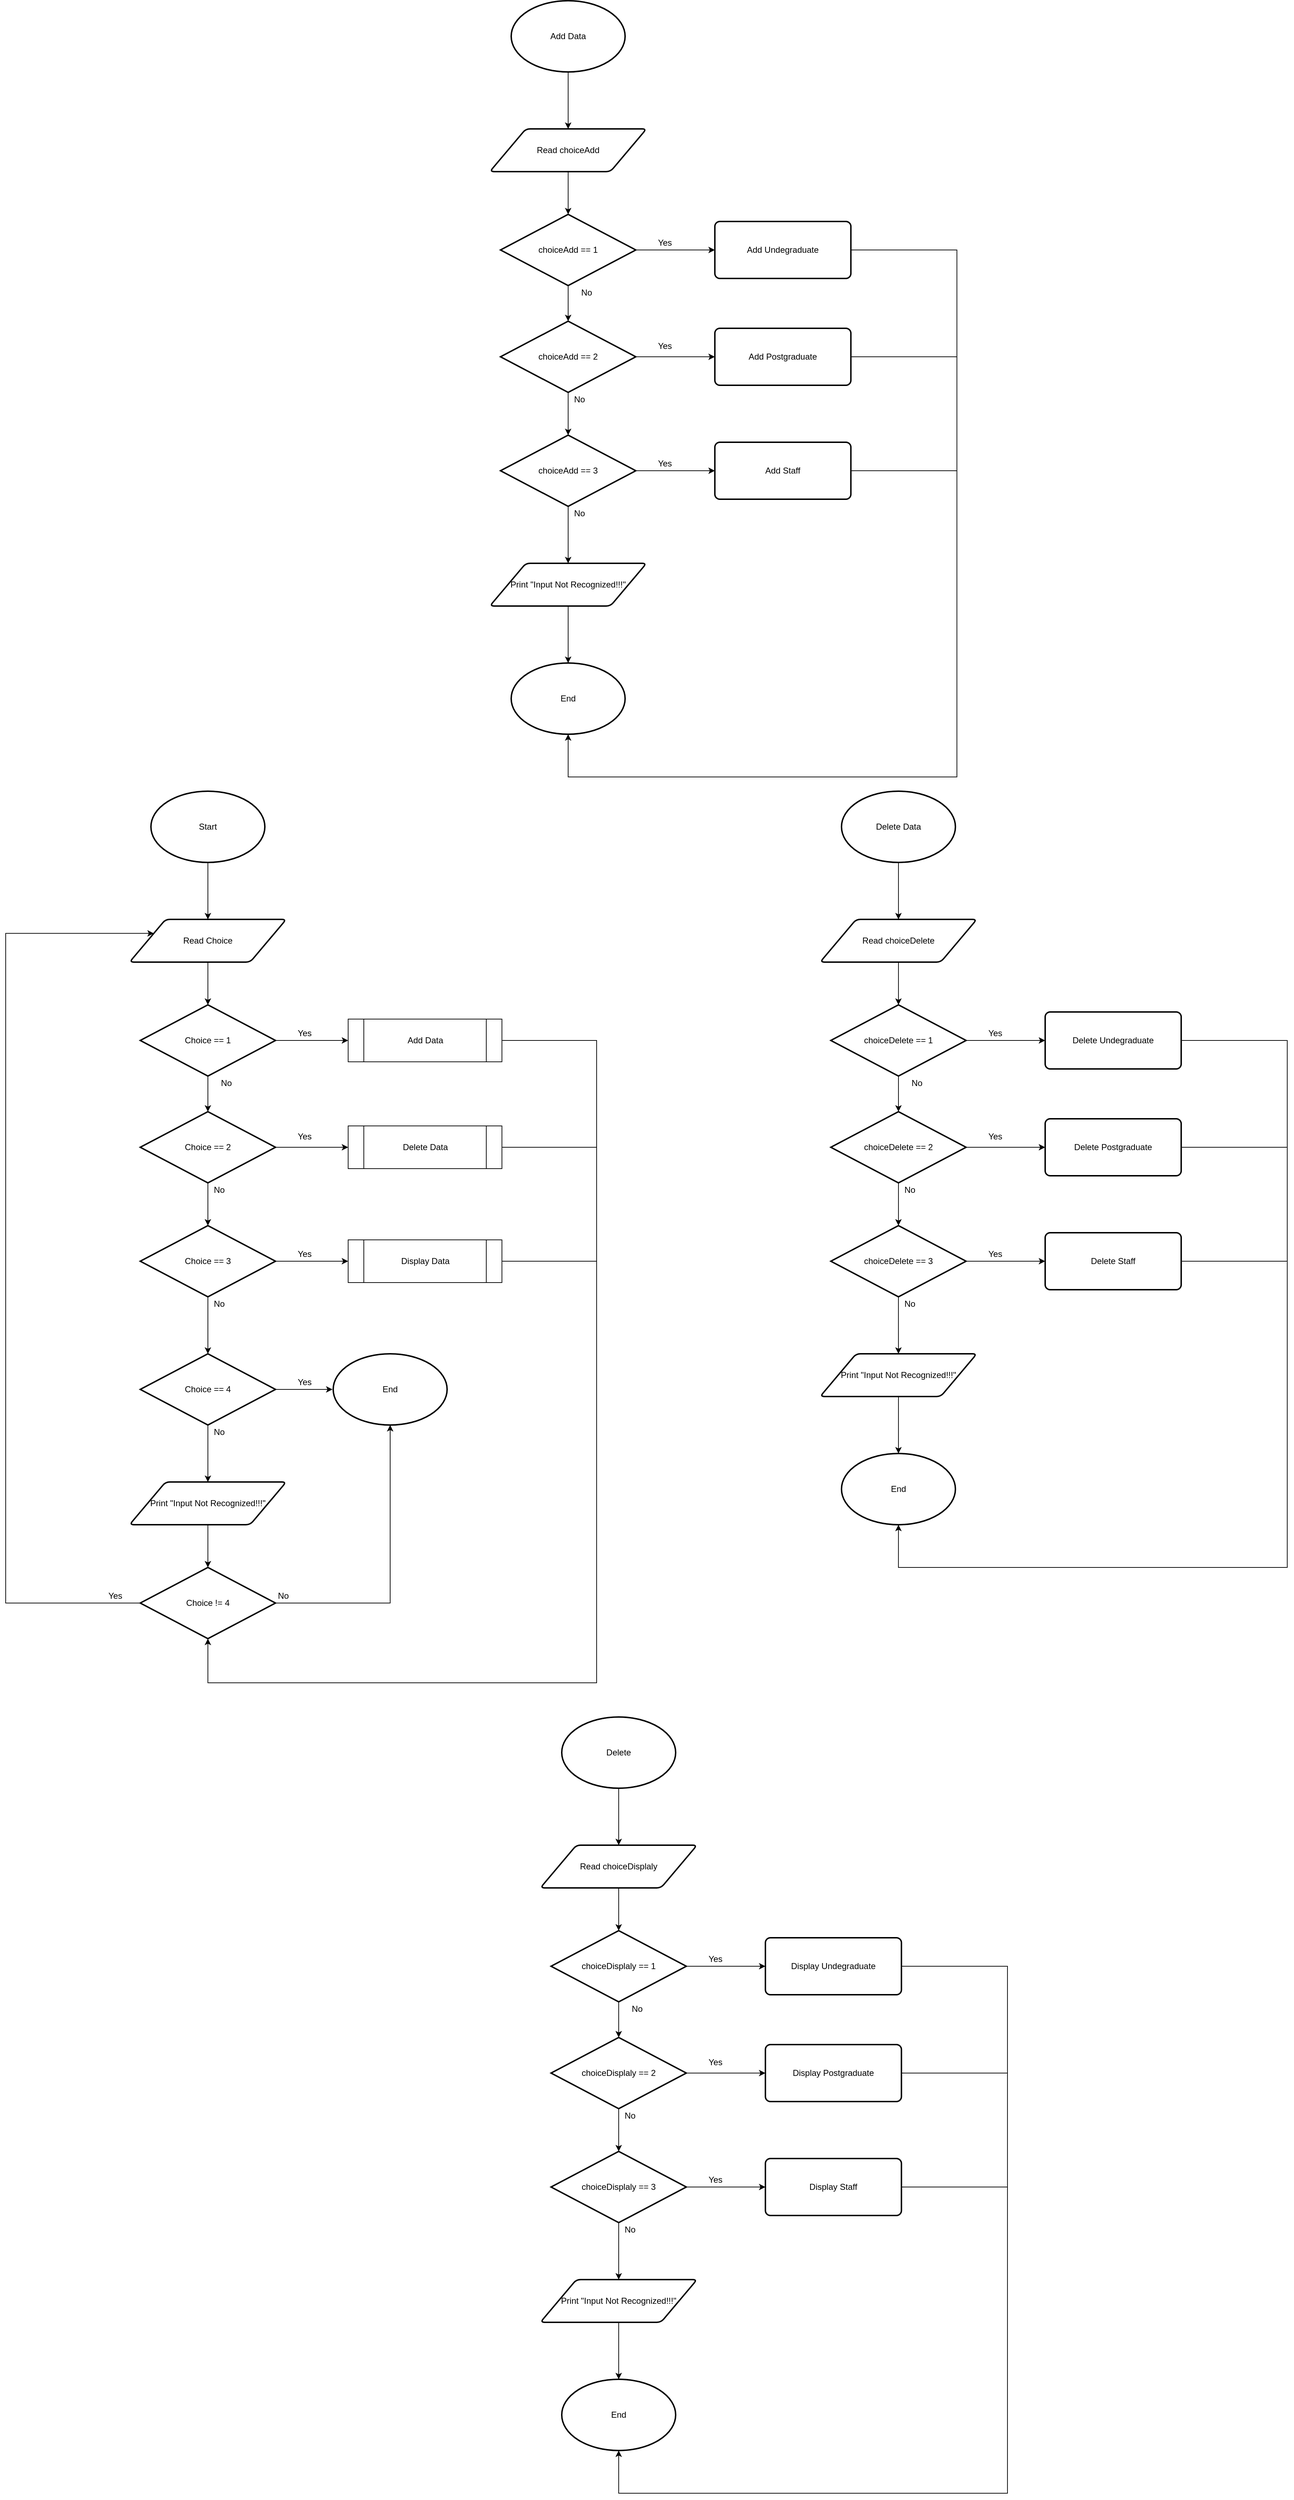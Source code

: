 <mxfile version="13.2.3" type="device"><diagram id="M8j58D4f9aoWexzf-SVi" name="Page-1"><mxGraphModel dx="2370" dy="2556" grid="1" gridSize="10" guides="1" tooltips="1" connect="1" arrows="1" fold="1" page="1" pageScale="1" pageWidth="827" pageHeight="1169" math="0" shadow="0"><root><mxCell id="0"/><mxCell id="1" parent="0"/><mxCell id="7KjaqVMgj4zrYx4_VvVo-1" value="" style="edgeStyle=orthogonalEdgeStyle;rounded=0;orthogonalLoop=1;jettySize=auto;html=1;" edge="1" parent="1" source="7KjaqVMgj4zrYx4_VvVo-2" target="7KjaqVMgj4zrYx4_VvVo-4"><mxGeometry relative="1" as="geometry"/></mxCell><mxCell id="7KjaqVMgj4zrYx4_VvVo-2" value="Start" style="strokeWidth=2;html=1;shape=mxgraph.flowchart.start_2;whiteSpace=wrap;" vertex="1" parent="1"><mxGeometry x="864" y="350" width="160" height="100" as="geometry"/></mxCell><mxCell id="7KjaqVMgj4zrYx4_VvVo-3" value="" style="edgeStyle=orthogonalEdgeStyle;rounded=0;orthogonalLoop=1;jettySize=auto;html=1;" edge="1" parent="1" source="7KjaqVMgj4zrYx4_VvVo-4" target="7KjaqVMgj4zrYx4_VvVo-7"><mxGeometry relative="1" as="geometry"/></mxCell><mxCell id="7KjaqVMgj4zrYx4_VvVo-4" value="Read Choice" style="shape=parallelogram;html=1;strokeWidth=2;perimeter=parallelogramPerimeter;whiteSpace=wrap;rounded=1;arcSize=12;size=0.23;" vertex="1" parent="1"><mxGeometry x="834" y="530" width="220" height="60" as="geometry"/></mxCell><mxCell id="7KjaqVMgj4zrYx4_VvVo-5" value="" style="edgeStyle=orthogonalEdgeStyle;rounded=0;orthogonalLoop=1;jettySize=auto;html=1;" edge="1" parent="1" source="7KjaqVMgj4zrYx4_VvVo-7" target="7KjaqVMgj4zrYx4_VvVo-10"><mxGeometry relative="1" as="geometry"/></mxCell><mxCell id="7KjaqVMgj4zrYx4_VvVo-6" value="" style="edgeStyle=orthogonalEdgeStyle;rounded=0;orthogonalLoop=1;jettySize=auto;html=1;entryX=0;entryY=0.5;entryDx=0;entryDy=0;" edge="1" parent="1" source="7KjaqVMgj4zrYx4_VvVo-7" target="7KjaqVMgj4zrYx4_VvVo-17"><mxGeometry relative="1" as="geometry"><mxPoint x="1119" y="700" as="targetPoint"/></mxGeometry></mxCell><mxCell id="7KjaqVMgj4zrYx4_VvVo-7" value="Choice == 1" style="strokeWidth=2;html=1;shape=mxgraph.flowchart.decision;whiteSpace=wrap;" vertex="1" parent="1"><mxGeometry x="849" y="650" width="190" height="100" as="geometry"/></mxCell><mxCell id="7KjaqVMgj4zrYx4_VvVo-8" value="" style="edgeStyle=orthogonalEdgeStyle;rounded=0;orthogonalLoop=1;jettySize=auto;html=1;" edge="1" parent="1" source="7KjaqVMgj4zrYx4_VvVo-10" target="7KjaqVMgj4zrYx4_VvVo-13"><mxGeometry relative="1" as="geometry"/></mxCell><mxCell id="7KjaqVMgj4zrYx4_VvVo-9" value="" style="edgeStyle=orthogonalEdgeStyle;rounded=0;orthogonalLoop=1;jettySize=auto;html=1;entryX=0;entryY=0.5;entryDx=0;entryDy=0;" edge="1" parent="1" source="7KjaqVMgj4zrYx4_VvVo-10" target="7KjaqVMgj4zrYx4_VvVo-18"><mxGeometry relative="1" as="geometry"><mxPoint x="1119" y="850" as="targetPoint"/></mxGeometry></mxCell><mxCell id="7KjaqVMgj4zrYx4_VvVo-10" value="Choice == 2" style="strokeWidth=2;html=1;shape=mxgraph.flowchart.decision;whiteSpace=wrap;" vertex="1" parent="1"><mxGeometry x="849" y="800" width="190" height="100" as="geometry"/></mxCell><mxCell id="7KjaqVMgj4zrYx4_VvVo-11" value="" style="edgeStyle=orthogonalEdgeStyle;rounded=0;orthogonalLoop=1;jettySize=auto;html=1;entryX=0;entryY=0.5;entryDx=0;entryDy=0;" edge="1" parent="1" source="7KjaqVMgj4zrYx4_VvVo-13" target="7KjaqVMgj4zrYx4_VvVo-19"><mxGeometry relative="1" as="geometry"><mxPoint x="1119" y="1010" as="targetPoint"/></mxGeometry></mxCell><mxCell id="7KjaqVMgj4zrYx4_VvVo-12" value="" style="edgeStyle=orthogonalEdgeStyle;rounded=0;orthogonalLoop=1;jettySize=auto;html=1;" edge="1" parent="1" source="7KjaqVMgj4zrYx4_VvVo-13" target="7KjaqVMgj4zrYx4_VvVo-16"><mxGeometry relative="1" as="geometry"/></mxCell><mxCell id="7KjaqVMgj4zrYx4_VvVo-13" value="Choice == 3" style="strokeWidth=2;html=1;shape=mxgraph.flowchart.decision;whiteSpace=wrap;" vertex="1" parent="1"><mxGeometry x="849" y="960" width="190" height="100" as="geometry"/></mxCell><mxCell id="7KjaqVMgj4zrYx4_VvVo-14" value="" style="edgeStyle=orthogonalEdgeStyle;rounded=0;orthogonalLoop=1;jettySize=auto;html=1;" edge="1" parent="1" source="7KjaqVMgj4zrYx4_VvVo-16"><mxGeometry relative="1" as="geometry"><mxPoint x="944" y="1320" as="targetPoint"/></mxGeometry></mxCell><mxCell id="7KjaqVMgj4zrYx4_VvVo-15" value="" style="edgeStyle=orthogonalEdgeStyle;rounded=0;orthogonalLoop=1;jettySize=auto;html=1;" edge="1" parent="1" source="7KjaqVMgj4zrYx4_VvVo-16"><mxGeometry relative="1" as="geometry"><mxPoint x="1119" y="1190" as="targetPoint"/></mxGeometry></mxCell><mxCell id="7KjaqVMgj4zrYx4_VvVo-16" value="Choice == 4" style="strokeWidth=2;html=1;shape=mxgraph.flowchart.decision;whiteSpace=wrap;" vertex="1" parent="1"><mxGeometry x="849" y="1140" width="190" height="100" as="geometry"/></mxCell><mxCell id="7KjaqVMgj4zrYx4_VvVo-41" value="" style="edgeStyle=orthogonalEdgeStyle;rounded=0;orthogonalLoop=1;jettySize=auto;html=1;entryX=0.5;entryY=1;entryDx=0;entryDy=0;entryPerimeter=0;" edge="1" parent="1" source="7KjaqVMgj4zrYx4_VvVo-17" target="7KjaqVMgj4zrYx4_VvVo-24"><mxGeometry relative="1" as="geometry"><mxPoint x="940" y="1590" as="targetPoint"/><Array as="points"><mxPoint x="1490" y="700"/><mxPoint x="1490" y="1602"/><mxPoint x="944" y="1602"/></Array></mxGeometry></mxCell><mxCell id="7KjaqVMgj4zrYx4_VvVo-17" value="Add Data&lt;span style=&quot;color: rgba(0 , 0 , 0 , 0) ; font-family: monospace ; font-size: 0px&quot;&gt;%3CmxGraphModel%3E%3Croot%3E%3CmxCell%20id%3D%220%22%2F%3E%3CmxCell%20id%3D%221%22%20parent%3D%220%22%2F%3E%3CmxCell%20id%3D%222%22%20value%3D%22Choice%20%3D%3D%201%22%20style%3D%22strokeWidth%3D2%3Bhtml%3D1%3Bshape%3Dmxgraph.flowchart.decision%3BwhiteSpace%3Dwrap%3B%22%20vertex%3D%221%22%20parent%3D%221%22%3E%3CmxGeometry%20x%3D%22319%22%20y%3D%22550%22%20width%3D%22190%22%20height%3D%22100%22%20as%3D%22geometry%22%2F%3E%3C%2FmxCell%3E%3C%2Froot%3E%3C%2FmxGraphModel%3E&lt;/span&gt;" style="shape=process;whiteSpace=wrap;html=1;backgroundOutline=1;" vertex="1" parent="1"><mxGeometry x="1141" y="670" width="216" height="60" as="geometry"/></mxCell><mxCell id="7KjaqVMgj4zrYx4_VvVo-18" value="Delete Data&lt;span style=&quot;color: rgba(0 , 0 , 0 , 0) ; font-family: monospace ; font-size: 0px&quot;&gt;%3CmxGraphModel%3E%3Croot%3E%3CmxCell%20id%3D%220%22%2F%3E%3CmxCell%20id%3D%221%22%20parent%3D%220%22%2F%3E%3CmxCell%20id%3D%222%22%20value%3D%22Choice%20%3D%3D%201%22%20style%3D%22strokeWidth%3D2%3Bhtml%3D1%3Bshape%3Dmxgraph.flowchart.decision%3BwhiteSpace%3Dwrap%3B%22%20vertex%3D%221%22%20parent%3D%221%22%3E%3CmxGeometry%20x%3D%22319%22%20y%3D%22550%22%20width%3D%22190%22%20height%3D%22100%22%20as%3D%22geometry%22%2F%3E%3C%2FmxCell%3E%3C%2Froot%3E%3C%2FmxGraphModel%3E&lt;/span&gt;" style="shape=process;whiteSpace=wrap;html=1;backgroundOutline=1;" vertex="1" parent="1"><mxGeometry x="1141" y="820" width="216" height="60" as="geometry"/></mxCell><mxCell id="7KjaqVMgj4zrYx4_VvVo-19" value="Display Data&lt;span style=&quot;color: rgba(0 , 0 , 0 , 0) ; font-family: monospace ; font-size: 0px&quot;&gt;%3CmxGraphModel%3E%3Croot%3E%3CmxCell%20id%3D%220%22%2F%3E%3CmxCell%20id%3D%221%22%20parent%3D%220%22%2F%3E%3CmxCell%20id%3D%222%22%20value%3D%22Choice%20%3D%3D%201%22%20style%3D%22strokeWidth%3D2%3Bhtml%3D1%3Bshape%3Dmxgraph.flowchart.decision%3BwhiteSpace%3Dwrap%3B%22%20vertex%3D%221%22%20parent%3D%221%22%3E%3CmxGeometry%20x%3D%22319%22%20y%3D%22550%22%20width%3D%22190%22%20height%3D%22100%22%20as%3D%22geometry%22%2F%3E%3C%2FmxCell%3E%3C%2Froot%3E%3C%2FmxGraphModel%3E&lt;/span&gt;" style="shape=process;whiteSpace=wrap;html=1;backgroundOutline=1;" vertex="1" parent="1"><mxGeometry x="1141" y="980" width="216" height="60" as="geometry"/></mxCell><mxCell id="7KjaqVMgj4zrYx4_VvVo-20" value="" style="edgeStyle=orthogonalEdgeStyle;rounded=0;orthogonalLoop=1;jettySize=auto;html=1;" edge="1" parent="1" source="7KjaqVMgj4zrYx4_VvVo-21" target="7KjaqVMgj4zrYx4_VvVo-24"><mxGeometry relative="1" as="geometry"/></mxCell><mxCell id="7KjaqVMgj4zrYx4_VvVo-21" value="Print &quot;Input Not Recognized!!!&quot;" style="shape=parallelogram;html=1;strokeWidth=2;perimeter=parallelogramPerimeter;whiteSpace=wrap;rounded=1;arcSize=12;size=0.23;" vertex="1" parent="1"><mxGeometry x="834" y="1320" width="220" height="60" as="geometry"/></mxCell><mxCell id="7KjaqVMgj4zrYx4_VvVo-22" value="End" style="strokeWidth=2;html=1;shape=mxgraph.flowchart.start_2;whiteSpace=wrap;" vertex="1" parent="1"><mxGeometry x="1120" y="1140" width="160" height="100" as="geometry"/></mxCell><mxCell id="7KjaqVMgj4zrYx4_VvVo-23" value="" style="edgeStyle=orthogonalEdgeStyle;rounded=0;orthogonalLoop=1;jettySize=auto;html=1;entryX=0;entryY=0.25;entryDx=0;entryDy=0;" edge="1" parent="1" source="7KjaqVMgj4zrYx4_VvVo-24" target="7KjaqVMgj4zrYx4_VvVo-4"><mxGeometry relative="1" as="geometry"><mxPoint x="680" y="550" as="targetPoint"/><Array as="points"><mxPoint x="660" y="1490"/><mxPoint x="660" y="550"/></Array></mxGeometry></mxCell><mxCell id="7KjaqVMgj4zrYx4_VvVo-31" value="" style="edgeStyle=orthogonalEdgeStyle;rounded=0;orthogonalLoop=1;jettySize=auto;html=1;entryX=0.5;entryY=1;entryDx=0;entryDy=0;entryPerimeter=0;exitX=1;exitY=0.5;exitDx=0;exitDy=0;exitPerimeter=0;" edge="1" parent="1" source="7KjaqVMgj4zrYx4_VvVo-24" target="7KjaqVMgj4zrYx4_VvVo-22"><mxGeometry relative="1" as="geometry"><mxPoint x="1079" y="1480.059" as="sourcePoint"/><mxPoint x="1119" y="1490" as="targetPoint"/></mxGeometry></mxCell><mxCell id="7KjaqVMgj4zrYx4_VvVo-24" value="Choice != 4" style="strokeWidth=2;html=1;shape=mxgraph.flowchart.decision;whiteSpace=wrap;" vertex="1" parent="1"><mxGeometry x="849" y="1440" width="190" height="100" as="geometry"/></mxCell><mxCell id="7KjaqVMgj4zrYx4_VvVo-25" value="Yes" style="text;html=1;strokeColor=none;fillColor=none;align=center;verticalAlign=middle;whiteSpace=wrap;rounded=0;" vertex="1" parent="1"><mxGeometry x="1060" y="680" width="40" height="20" as="geometry"/></mxCell><mxCell id="7KjaqVMgj4zrYx4_VvVo-26" value="Yes" style="text;html=1;strokeColor=none;fillColor=none;align=center;verticalAlign=middle;whiteSpace=wrap;rounded=0;" vertex="1" parent="1"><mxGeometry x="1060" y="825" width="40" height="20" as="geometry"/></mxCell><mxCell id="7KjaqVMgj4zrYx4_VvVo-27" value="Yes" style="text;html=1;strokeColor=none;fillColor=none;align=center;verticalAlign=middle;whiteSpace=wrap;rounded=0;" vertex="1" parent="1"><mxGeometry x="1060" y="990" width="40" height="20" as="geometry"/></mxCell><mxCell id="7KjaqVMgj4zrYx4_VvVo-28" value="Yes" style="text;html=1;strokeColor=none;fillColor=none;align=center;verticalAlign=middle;whiteSpace=wrap;rounded=0;" vertex="1" parent="1"><mxGeometry x="1060" y="1170" width="40" height="20" as="geometry"/></mxCell><mxCell id="7KjaqVMgj4zrYx4_VvVo-29" value="Yes" style="text;html=1;strokeColor=none;fillColor=none;align=center;verticalAlign=middle;whiteSpace=wrap;rounded=0;" vertex="1" parent="1"><mxGeometry x="794" y="1470" width="40" height="20" as="geometry"/></mxCell><mxCell id="7KjaqVMgj4zrYx4_VvVo-32" value="No&lt;span style=&quot;color: rgba(0 , 0 , 0 , 0) ; font-family: monospace ; font-size: 0px&quot;&gt;%3CmxGraphModel%3E%3Croot%3E%3CmxCell%20id%3D%220%22%2F%3E%3CmxCell%20id%3D%221%22%20parent%3D%220%22%2F%3E%3CmxCell%20id%3D%222%22%20value%3D%22Yes%22%20style%3D%22text%3Bhtml%3D1%3BstrokeColor%3Dnone%3BfillColor%3Dnone%3Balign%3Dcenter%3BverticalAlign%3Dmiddle%3BwhiteSpace%3Dwrap%3Brounded%3D0%3B%22%20vertex%3D%221%22%20parent%3D%221%22%3E%3CmxGeometry%20x%3D%221060%22%20y%3D%22990%22%20width%3D%2240%22%20height%3D%2220%22%20as%3D%22geometry%22%2F%3E%3C%2FmxCell%3E%3C%2Froot%3E%3C%2FmxGraphModel%3E&lt;/span&gt;" style="text;html=1;strokeColor=none;fillColor=none;align=center;verticalAlign=middle;whiteSpace=wrap;rounded=0;" vertex="1" parent="1"><mxGeometry x="940" y="1060" width="40" height="20" as="geometry"/></mxCell><mxCell id="7KjaqVMgj4zrYx4_VvVo-33" value="No&lt;span style=&quot;color: rgba(0 , 0 , 0 , 0) ; font-family: monospace ; font-size: 0px&quot;&gt;%3CmxGraphModel%3E%3Croot%3E%3CmxCell%20id%3D%220%22%2F%3E%3CmxCell%20id%3D%221%22%20parent%3D%220%22%2F%3E%3CmxCell%20id%3D%222%22%20value%3D%22Yes%22%20style%3D%22text%3Bhtml%3D1%3BstrokeColor%3Dnone%3BfillColor%3Dnone%3Balign%3Dcenter%3BverticalAlign%3Dmiddle%3BwhiteSpace%3Dwrap%3Brounded%3D0%3B%22%20vertex%3D%221%22%20parent%3D%221%22%3E%3CmxGeometry%20x%3D%221060%22%20y%3D%22990%22%20width%3D%2240%22%20height%3D%2220%22%20as%3D%22geometry%22%2F%3E%3C%2FmxCell%3E%3C%2Froot%3E%3C%2FmxGraphModel%3E&lt;/span&gt;" style="text;html=1;strokeColor=none;fillColor=none;align=center;verticalAlign=middle;whiteSpace=wrap;rounded=0;" vertex="1" parent="1"><mxGeometry x="940" y="900" width="40" height="20" as="geometry"/></mxCell><mxCell id="7KjaqVMgj4zrYx4_VvVo-34" value="No&lt;span style=&quot;color: rgba(0 , 0 , 0 , 0) ; font-family: monospace ; font-size: 0px&quot;&gt;%3CmxGraphModel%3E%3Croot%3E%3CmxCell%20id%3D%220%22%2F%3E%3CmxCell%20id%3D%221%22%20parent%3D%220%22%2F%3E%3CmxCell%20id%3D%222%22%20value%3D%22Yes%22%20style%3D%22text%3Bhtml%3D1%3BstrokeColor%3Dnone%3BfillColor%3Dnone%3Balign%3Dcenter%3BverticalAlign%3Dmiddle%3BwhiteSpace%3Dwrap%3Brounded%3D0%3B%22%20vertex%3D%221%22%20parent%3D%221%22%3E%3CmxGeometry%20x%3D%221060%22%20y%3D%22990%22%20width%3D%2240%22%20height%3D%2220%22%20as%3D%22geometry%22%2F%3E%3C%2FmxCell%3E%3C%2Froot%3E%3C%2FmxGraphModel%3E&lt;/span&gt;" style="text;html=1;strokeColor=none;fillColor=none;align=center;verticalAlign=middle;whiteSpace=wrap;rounded=0;" vertex="1" parent="1"><mxGeometry x="950" y="750" width="40" height="20" as="geometry"/></mxCell><mxCell id="7KjaqVMgj4zrYx4_VvVo-35" value="No&lt;span style=&quot;color: rgba(0 , 0 , 0 , 0) ; font-family: monospace ; font-size: 0px&quot;&gt;%3CmxGraphModel%3E%3Croot%3E%3CmxCell%20id%3D%220%22%2F%3E%3CmxCell%20id%3D%221%22%20parent%3D%220%22%2F%3E%3CmxCell%20id%3D%222%22%20value%3D%22Yes%22%20style%3D%22text%3Bhtml%3D1%3BstrokeColor%3Dnone%3BfillColor%3Dnone%3Balign%3Dcenter%3BverticalAlign%3Dmiddle%3BwhiteSpace%3Dwrap%3Brounded%3D0%3B%22%20vertex%3D%221%22%20parent%3D%221%22%3E%3CmxGeometry%20x%3D%221060%22%20y%3D%22990%22%20width%3D%2240%22%20height%3D%2220%22%20as%3D%22geometry%22%2F%3E%3C%2FmxCell%3E%3C%2Froot%3E%3C%2FmxGraphModel%3E&lt;/span&gt;" style="text;html=1;strokeColor=none;fillColor=none;align=center;verticalAlign=middle;whiteSpace=wrap;rounded=0;" vertex="1" parent="1"><mxGeometry x="940" y="1240" width="40" height="20" as="geometry"/></mxCell><mxCell id="7KjaqVMgj4zrYx4_VvVo-39" value="No&lt;span style=&quot;color: rgba(0 , 0 , 0 , 0) ; font-family: monospace ; font-size: 0px&quot;&gt;%3CmxGraphModel%3E%3Croot%3E%3CmxCell%20id%3D%220%22%2F%3E%3CmxCell%20id%3D%221%22%20parent%3D%220%22%2F%3E%3CmxCell%20id%3D%222%22%20value%3D%22Yes%22%20style%3D%22text%3Bhtml%3D1%3BstrokeColor%3Dnone%3BfillColor%3Dnone%3Balign%3Dcenter%3BverticalAlign%3Dmiddle%3BwhiteSpace%3Dwrap%3Brounded%3D0%3B%22%20vertex%3D%221%22%20parent%3D%221%22%3E%3CmxGeometry%20x%3D%221060%22%20y%3D%22990%22%20width%3D%2240%22%20height%3D%2220%22%20as%3D%22geometry%22%2F%3E%3C%2FmxCell%3E%3C%2Froot%3E%3C%2FmxGraphModel%3E&lt;/span&gt;" style="text;html=1;strokeColor=none;fillColor=none;align=center;verticalAlign=middle;whiteSpace=wrap;rounded=0;" vertex="1" parent="1"><mxGeometry x="1030" y="1470" width="40" height="20" as="geometry"/></mxCell><mxCell id="7KjaqVMgj4zrYx4_VvVo-44" value="" style="endArrow=none;html=1;exitX=1;exitY=0.5;exitDx=0;exitDy=0;" edge="1" parent="1" source="7KjaqVMgj4zrYx4_VvVo-18"><mxGeometry width="50" height="50" relative="1" as="geometry"><mxPoint x="1160" y="1090" as="sourcePoint"/><mxPoint x="1490" y="850" as="targetPoint"/></mxGeometry></mxCell><mxCell id="7KjaqVMgj4zrYx4_VvVo-45" value="" style="endArrow=none;html=1;exitX=1;exitY=0.5;exitDx=0;exitDy=0;" edge="1" parent="1"><mxGeometry width="50" height="50" relative="1" as="geometry"><mxPoint x="1357" y="1010" as="sourcePoint"/><mxPoint x="1490.0" y="1010" as="targetPoint"/></mxGeometry></mxCell><mxCell id="7KjaqVMgj4zrYx4_VvVo-129" value="" style="group" vertex="1" connectable="0" parent="1"><mxGeometry x="1803.94" y="350" width="656.06" height="1090" as="geometry"/></mxCell><mxCell id="7KjaqVMgj4zrYx4_VvVo-86" value="Delete Data" style="strokeWidth=2;html=1;shape=mxgraph.flowchart.start_2;whiteSpace=wrap;" vertex="1" parent="7KjaqVMgj4zrYx4_VvVo-129"><mxGeometry x="30" width="160" height="100" as="geometry"/></mxCell><mxCell id="7KjaqVMgj4zrYx4_VvVo-88" value="Read choiceDelete" style="shape=parallelogram;html=1;strokeWidth=2;perimeter=parallelogramPerimeter;whiteSpace=wrap;rounded=1;arcSize=12;size=0.23;" vertex="1" parent="7KjaqVMgj4zrYx4_VvVo-129"><mxGeometry y="180" width="220" height="60" as="geometry"/></mxCell><mxCell id="7KjaqVMgj4zrYx4_VvVo-85" value="" style="edgeStyle=orthogonalEdgeStyle;rounded=0;orthogonalLoop=1;jettySize=auto;html=1;" edge="1" parent="7KjaqVMgj4zrYx4_VvVo-129" source="7KjaqVMgj4zrYx4_VvVo-86" target="7KjaqVMgj4zrYx4_VvVo-88"><mxGeometry relative="1" as="geometry"/></mxCell><mxCell id="7KjaqVMgj4zrYx4_VvVo-91" value="choiceDelete == 1" style="strokeWidth=2;html=1;shape=mxgraph.flowchart.decision;whiteSpace=wrap;" vertex="1" parent="7KjaqVMgj4zrYx4_VvVo-129"><mxGeometry x="15" y="300" width="190" height="100" as="geometry"/></mxCell><mxCell id="7KjaqVMgj4zrYx4_VvVo-87" value="" style="edgeStyle=orthogonalEdgeStyle;rounded=0;orthogonalLoop=1;jettySize=auto;html=1;" edge="1" parent="7KjaqVMgj4zrYx4_VvVo-129" source="7KjaqVMgj4zrYx4_VvVo-88" target="7KjaqVMgj4zrYx4_VvVo-91"><mxGeometry relative="1" as="geometry"/></mxCell><mxCell id="7KjaqVMgj4zrYx4_VvVo-94" value="choiceDelete == 2" style="strokeWidth=2;html=1;shape=mxgraph.flowchart.decision;whiteSpace=wrap;" vertex="1" parent="7KjaqVMgj4zrYx4_VvVo-129"><mxGeometry x="15" y="450" width="190" height="100" as="geometry"/></mxCell><mxCell id="7KjaqVMgj4zrYx4_VvVo-89" value="" style="edgeStyle=orthogonalEdgeStyle;rounded=0;orthogonalLoop=1;jettySize=auto;html=1;" edge="1" parent="7KjaqVMgj4zrYx4_VvVo-129" source="7KjaqVMgj4zrYx4_VvVo-91" target="7KjaqVMgj4zrYx4_VvVo-94"><mxGeometry relative="1" as="geometry"/></mxCell><mxCell id="7KjaqVMgj4zrYx4_VvVo-96" value="" style="edgeStyle=orthogonalEdgeStyle;rounded=0;orthogonalLoop=1;jettySize=auto;html=1;" edge="1" parent="7KjaqVMgj4zrYx4_VvVo-129" source="7KjaqVMgj4zrYx4_VvVo-97"><mxGeometry relative="1" as="geometry"><mxPoint x="110" y="790" as="targetPoint"/></mxGeometry></mxCell><mxCell id="7KjaqVMgj4zrYx4_VvVo-97" value="choiceDelete == 3" style="strokeWidth=2;html=1;shape=mxgraph.flowchart.decision;whiteSpace=wrap;" vertex="1" parent="7KjaqVMgj4zrYx4_VvVo-129"><mxGeometry x="15" y="610" width="190" height="100" as="geometry"/></mxCell><mxCell id="7KjaqVMgj4zrYx4_VvVo-92" value="" style="edgeStyle=orthogonalEdgeStyle;rounded=0;orthogonalLoop=1;jettySize=auto;html=1;" edge="1" parent="7KjaqVMgj4zrYx4_VvVo-129" source="7KjaqVMgj4zrYx4_VvVo-94" target="7KjaqVMgj4zrYx4_VvVo-97"><mxGeometry relative="1" as="geometry"/></mxCell><mxCell id="7KjaqVMgj4zrYx4_VvVo-106" value="Print &quot;Input Not Recognized!!!&quot;" style="shape=parallelogram;html=1;strokeWidth=2;perimeter=parallelogramPerimeter;whiteSpace=wrap;rounded=1;arcSize=12;size=0.23;" vertex="1" parent="7KjaqVMgj4zrYx4_VvVo-129"><mxGeometry y="790" width="220" height="60" as="geometry"/></mxCell><mxCell id="7KjaqVMgj4zrYx4_VvVo-107" value="End" style="strokeWidth=2;html=1;shape=mxgraph.flowchart.start_2;whiteSpace=wrap;" vertex="1" parent="7KjaqVMgj4zrYx4_VvVo-129"><mxGeometry x="30" y="930" width="160" height="100" as="geometry"/></mxCell><mxCell id="7KjaqVMgj4zrYx4_VvVo-105" value="" style="edgeStyle=orthogonalEdgeStyle;rounded=0;orthogonalLoop=1;jettySize=auto;html=1;entryX=0.5;entryY=0;entryDx=0;entryDy=0;entryPerimeter=0;" edge="1" parent="7KjaqVMgj4zrYx4_VvVo-129" source="7KjaqVMgj4zrYx4_VvVo-106" target="7KjaqVMgj4zrYx4_VvVo-107"><mxGeometry relative="1" as="geometry"><mxPoint x="116.06" y="1030" as="targetPoint"/></mxGeometry></mxCell><mxCell id="7KjaqVMgj4zrYx4_VvVo-111" value="Yes" style="text;html=1;strokeColor=none;fillColor=none;align=center;verticalAlign=middle;whiteSpace=wrap;rounded=0;" vertex="1" parent="7KjaqVMgj4zrYx4_VvVo-129"><mxGeometry x="226" y="330" width="40" height="20" as="geometry"/></mxCell><mxCell id="7KjaqVMgj4zrYx4_VvVo-112" value="Yes" style="text;html=1;strokeColor=none;fillColor=none;align=center;verticalAlign=middle;whiteSpace=wrap;rounded=0;" vertex="1" parent="7KjaqVMgj4zrYx4_VvVo-129"><mxGeometry x="226" y="475" width="40" height="20" as="geometry"/></mxCell><mxCell id="7KjaqVMgj4zrYx4_VvVo-113" value="Yes" style="text;html=1;strokeColor=none;fillColor=none;align=center;verticalAlign=middle;whiteSpace=wrap;rounded=0;" vertex="1" parent="7KjaqVMgj4zrYx4_VvVo-129"><mxGeometry x="226" y="640" width="40" height="20" as="geometry"/></mxCell><mxCell id="7KjaqVMgj4zrYx4_VvVo-116" value="No&lt;span style=&quot;color: rgba(0 , 0 , 0 , 0) ; font-family: monospace ; font-size: 0px&quot;&gt;%3CmxGraphModel%3E%3Croot%3E%3CmxCell%20id%3D%220%22%2F%3E%3CmxCell%20id%3D%221%22%20parent%3D%220%22%2F%3E%3CmxCell%20id%3D%222%22%20value%3D%22Yes%22%20style%3D%22text%3Bhtml%3D1%3BstrokeColor%3Dnone%3BfillColor%3Dnone%3Balign%3Dcenter%3BverticalAlign%3Dmiddle%3BwhiteSpace%3Dwrap%3Brounded%3D0%3B%22%20vertex%3D%221%22%20parent%3D%221%22%3E%3CmxGeometry%20x%3D%221060%22%20y%3D%22990%22%20width%3D%2240%22%20height%3D%2220%22%20as%3D%22geometry%22%2F%3E%3C%2FmxCell%3E%3C%2Froot%3E%3C%2FmxGraphModel%3E&lt;/span&gt;" style="text;html=1;strokeColor=none;fillColor=none;align=center;verticalAlign=middle;whiteSpace=wrap;rounded=0;" vertex="1" parent="7KjaqVMgj4zrYx4_VvVo-129"><mxGeometry x="106" y="710" width="40" height="20" as="geometry"/></mxCell><mxCell id="7KjaqVMgj4zrYx4_VvVo-117" value="No&lt;span style=&quot;color: rgba(0 , 0 , 0 , 0) ; font-family: monospace ; font-size: 0px&quot;&gt;%3CmxGraphModel%3E%3Croot%3E%3CmxCell%20id%3D%220%22%2F%3E%3CmxCell%20id%3D%221%22%20parent%3D%220%22%2F%3E%3CmxCell%20id%3D%222%22%20value%3D%22Yes%22%20style%3D%22text%3Bhtml%3D1%3BstrokeColor%3Dnone%3BfillColor%3Dnone%3Balign%3Dcenter%3BverticalAlign%3Dmiddle%3BwhiteSpace%3Dwrap%3Brounded%3D0%3B%22%20vertex%3D%221%22%20parent%3D%221%22%3E%3CmxGeometry%20x%3D%221060%22%20y%3D%22990%22%20width%3D%2240%22%20height%3D%2220%22%20as%3D%22geometry%22%2F%3E%3C%2FmxCell%3E%3C%2Froot%3E%3C%2FmxGraphModel%3E&lt;/span&gt;" style="text;html=1;strokeColor=none;fillColor=none;align=center;verticalAlign=middle;whiteSpace=wrap;rounded=0;" vertex="1" parent="7KjaqVMgj4zrYx4_VvVo-129"><mxGeometry x="106" y="550" width="40" height="20" as="geometry"/></mxCell><mxCell id="7KjaqVMgj4zrYx4_VvVo-118" value="No&lt;span style=&quot;color: rgba(0 , 0 , 0 , 0) ; font-family: monospace ; font-size: 0px&quot;&gt;%3CmxGraphModel%3E%3Croot%3E%3CmxCell%20id%3D%220%22%2F%3E%3CmxCell%20id%3D%221%22%20parent%3D%220%22%2F%3E%3CmxCell%20id%3D%222%22%20value%3D%22Yes%22%20style%3D%22text%3Bhtml%3D1%3BstrokeColor%3Dnone%3BfillColor%3Dnone%3Balign%3Dcenter%3BverticalAlign%3Dmiddle%3BwhiteSpace%3Dwrap%3Brounded%3D0%3B%22%20vertex%3D%221%22%20parent%3D%221%22%3E%3CmxGeometry%20x%3D%221060%22%20y%3D%22990%22%20width%3D%2240%22%20height%3D%2220%22%20as%3D%22geometry%22%2F%3E%3C%2FmxCell%3E%3C%2Froot%3E%3C%2FmxGraphModel%3E&lt;/span&gt;" style="text;html=1;strokeColor=none;fillColor=none;align=center;verticalAlign=middle;whiteSpace=wrap;rounded=0;" vertex="1" parent="7KjaqVMgj4zrYx4_VvVo-129"><mxGeometry x="116" y="400" width="40" height="20" as="geometry"/></mxCell><mxCell id="7KjaqVMgj4zrYx4_VvVo-121" value="" style="endArrow=none;html=1;exitX=1;exitY=0.5;exitDx=0;exitDy=0;" edge="1" parent="7KjaqVMgj4zrYx4_VvVo-129" source="7KjaqVMgj4zrYx4_VvVo-124"><mxGeometry width="50" height="50" relative="1" as="geometry"><mxPoint x="523" y="500" as="sourcePoint"/><mxPoint x="656.0" y="500" as="targetPoint"/></mxGeometry></mxCell><mxCell id="7KjaqVMgj4zrYx4_VvVo-122" value="" style="endArrow=none;html=1;exitX=1;exitY=0.5;exitDx=0;exitDy=0;" edge="1" parent="7KjaqVMgj4zrYx4_VvVo-129" source="7KjaqVMgj4zrYx4_VvVo-125"><mxGeometry width="50" height="50" relative="1" as="geometry"><mxPoint x="523" y="660" as="sourcePoint"/><mxPoint x="656.0" y="660" as="targetPoint"/></mxGeometry></mxCell><mxCell id="7KjaqVMgj4zrYx4_VvVo-123" value="Delete Undegraduate" style="rounded=1;whiteSpace=wrap;html=1;absoluteArcSize=1;arcSize=14;strokeWidth=2;" vertex="1" parent="7KjaqVMgj4zrYx4_VvVo-129"><mxGeometry x="316.06" y="310" width="191.06" height="80" as="geometry"/></mxCell><mxCell id="7KjaqVMgj4zrYx4_VvVo-90" value="" style="edgeStyle=orthogonalEdgeStyle;rounded=0;orthogonalLoop=1;jettySize=auto;html=1;entryX=0;entryY=0.5;entryDx=0;entryDy=0;" edge="1" parent="7KjaqVMgj4zrYx4_VvVo-129" source="7KjaqVMgj4zrYx4_VvVo-91" target="7KjaqVMgj4zrYx4_VvVo-123"><mxGeometry relative="1" as="geometry"><mxPoint x="307.0" y="350.0" as="targetPoint"/></mxGeometry></mxCell><mxCell id="7KjaqVMgj4zrYx4_VvVo-101" value="" style="edgeStyle=orthogonalEdgeStyle;rounded=0;orthogonalLoop=1;jettySize=auto;html=1;entryX=0.5;entryY=1;entryDx=0;entryDy=0;entryPerimeter=0;exitX=1;exitY=0.5;exitDx=0;exitDy=0;" edge="1" parent="7KjaqVMgj4zrYx4_VvVo-129" source="7KjaqVMgj4zrYx4_VvVo-123" target="7KjaqVMgj4zrYx4_VvVo-107"><mxGeometry relative="1" as="geometry"><mxPoint x="110" y="1190" as="targetPoint"/><Array as="points"><mxPoint x="656.06" y="350"/><mxPoint x="656.06" y="1090"/><mxPoint x="110.06" y="1090"/></Array><mxPoint x="523" y="349.941" as="sourcePoint"/></mxGeometry></mxCell><mxCell id="7KjaqVMgj4zrYx4_VvVo-124" value="Delete Postgraduate" style="rounded=1;whiteSpace=wrap;html=1;absoluteArcSize=1;arcSize=14;strokeWidth=2;" vertex="1" parent="7KjaqVMgj4zrYx4_VvVo-129"><mxGeometry x="316.06" y="460" width="191.06" height="80" as="geometry"/></mxCell><mxCell id="7KjaqVMgj4zrYx4_VvVo-93" value="" style="edgeStyle=orthogonalEdgeStyle;rounded=0;orthogonalLoop=1;jettySize=auto;html=1;entryX=0;entryY=0.5;entryDx=0;entryDy=0;" edge="1" parent="7KjaqVMgj4zrYx4_VvVo-129" source="7KjaqVMgj4zrYx4_VvVo-94" target="7KjaqVMgj4zrYx4_VvVo-124"><mxGeometry relative="1" as="geometry"><mxPoint x="307.0" y="500" as="targetPoint"/></mxGeometry></mxCell><mxCell id="7KjaqVMgj4zrYx4_VvVo-125" value="Delete Staff" style="rounded=1;whiteSpace=wrap;html=1;absoluteArcSize=1;arcSize=14;strokeWidth=2;" vertex="1" parent="7KjaqVMgj4zrYx4_VvVo-129"><mxGeometry x="316.06" y="620" width="191.06" height="80" as="geometry"/></mxCell><mxCell id="7KjaqVMgj4zrYx4_VvVo-95" value="" style="edgeStyle=orthogonalEdgeStyle;rounded=0;orthogonalLoop=1;jettySize=auto;html=1;entryX=0;entryY=0.5;entryDx=0;entryDy=0;" edge="1" parent="7KjaqVMgj4zrYx4_VvVo-129" source="7KjaqVMgj4zrYx4_VvVo-97" target="7KjaqVMgj4zrYx4_VvVo-125"><mxGeometry relative="1" as="geometry"><mxPoint x="307.0" y="660" as="targetPoint"/></mxGeometry></mxCell><mxCell id="7KjaqVMgj4zrYx4_VvVo-130" value="" style="group" vertex="1" connectable="0" parent="1"><mxGeometry x="1411" y="1650" width="656.06" height="1090" as="geometry"/></mxCell><mxCell id="7KjaqVMgj4zrYx4_VvVo-131" value="Delete" style="strokeWidth=2;html=1;shape=mxgraph.flowchart.start_2;whiteSpace=wrap;" vertex="1" parent="7KjaqVMgj4zrYx4_VvVo-130"><mxGeometry x="30" width="160" height="100" as="geometry"/></mxCell><mxCell id="7KjaqVMgj4zrYx4_VvVo-132" value="Read choiceDisplaly" style="shape=parallelogram;html=1;strokeWidth=2;perimeter=parallelogramPerimeter;whiteSpace=wrap;rounded=1;arcSize=12;size=0.23;" vertex="1" parent="7KjaqVMgj4zrYx4_VvVo-130"><mxGeometry y="180" width="220" height="60" as="geometry"/></mxCell><mxCell id="7KjaqVMgj4zrYx4_VvVo-133" value="" style="edgeStyle=orthogonalEdgeStyle;rounded=0;orthogonalLoop=1;jettySize=auto;html=1;" edge="1" parent="7KjaqVMgj4zrYx4_VvVo-130" source="7KjaqVMgj4zrYx4_VvVo-131" target="7KjaqVMgj4zrYx4_VvVo-132"><mxGeometry relative="1" as="geometry"/></mxCell><mxCell id="7KjaqVMgj4zrYx4_VvVo-134" value="choiceDisplaly == 1" style="strokeWidth=2;html=1;shape=mxgraph.flowchart.decision;whiteSpace=wrap;" vertex="1" parent="7KjaqVMgj4zrYx4_VvVo-130"><mxGeometry x="15" y="300" width="190" height="100" as="geometry"/></mxCell><mxCell id="7KjaqVMgj4zrYx4_VvVo-135" value="" style="edgeStyle=orthogonalEdgeStyle;rounded=0;orthogonalLoop=1;jettySize=auto;html=1;" edge="1" parent="7KjaqVMgj4zrYx4_VvVo-130" source="7KjaqVMgj4zrYx4_VvVo-132" target="7KjaqVMgj4zrYx4_VvVo-134"><mxGeometry relative="1" as="geometry"/></mxCell><mxCell id="7KjaqVMgj4zrYx4_VvVo-136" value="choiceDisplaly == 2" style="strokeWidth=2;html=1;shape=mxgraph.flowchart.decision;whiteSpace=wrap;" vertex="1" parent="7KjaqVMgj4zrYx4_VvVo-130"><mxGeometry x="15" y="450" width="190" height="100" as="geometry"/></mxCell><mxCell id="7KjaqVMgj4zrYx4_VvVo-137" value="" style="edgeStyle=orthogonalEdgeStyle;rounded=0;orthogonalLoop=1;jettySize=auto;html=1;" edge="1" parent="7KjaqVMgj4zrYx4_VvVo-130" source="7KjaqVMgj4zrYx4_VvVo-134" target="7KjaqVMgj4zrYx4_VvVo-136"><mxGeometry relative="1" as="geometry"/></mxCell><mxCell id="7KjaqVMgj4zrYx4_VvVo-138" value="" style="edgeStyle=orthogonalEdgeStyle;rounded=0;orthogonalLoop=1;jettySize=auto;html=1;" edge="1" parent="7KjaqVMgj4zrYx4_VvVo-130" source="7KjaqVMgj4zrYx4_VvVo-139"><mxGeometry relative="1" as="geometry"><mxPoint x="110" y="790" as="targetPoint"/></mxGeometry></mxCell><mxCell id="7KjaqVMgj4zrYx4_VvVo-139" value="choiceDisplaly == 3" style="strokeWidth=2;html=1;shape=mxgraph.flowchart.decision;whiteSpace=wrap;" vertex="1" parent="7KjaqVMgj4zrYx4_VvVo-130"><mxGeometry x="15" y="610" width="190" height="100" as="geometry"/></mxCell><mxCell id="7KjaqVMgj4zrYx4_VvVo-140" value="" style="edgeStyle=orthogonalEdgeStyle;rounded=0;orthogonalLoop=1;jettySize=auto;html=1;" edge="1" parent="7KjaqVMgj4zrYx4_VvVo-130" source="7KjaqVMgj4zrYx4_VvVo-136" target="7KjaqVMgj4zrYx4_VvVo-139"><mxGeometry relative="1" as="geometry"/></mxCell><mxCell id="7KjaqVMgj4zrYx4_VvVo-141" value="Print &quot;Input Not Recognized!!!&quot;" style="shape=parallelogram;html=1;strokeWidth=2;perimeter=parallelogramPerimeter;whiteSpace=wrap;rounded=1;arcSize=12;size=0.23;" vertex="1" parent="7KjaqVMgj4zrYx4_VvVo-130"><mxGeometry y="790" width="220" height="60" as="geometry"/></mxCell><mxCell id="7KjaqVMgj4zrYx4_VvVo-142" value="End" style="strokeWidth=2;html=1;shape=mxgraph.flowchart.start_2;whiteSpace=wrap;" vertex="1" parent="7KjaqVMgj4zrYx4_VvVo-130"><mxGeometry x="30" y="930" width="160" height="100" as="geometry"/></mxCell><mxCell id="7KjaqVMgj4zrYx4_VvVo-143" value="" style="edgeStyle=orthogonalEdgeStyle;rounded=0;orthogonalLoop=1;jettySize=auto;html=1;entryX=0.5;entryY=0;entryDx=0;entryDy=0;entryPerimeter=0;" edge="1" parent="7KjaqVMgj4zrYx4_VvVo-130" source="7KjaqVMgj4zrYx4_VvVo-141" target="7KjaqVMgj4zrYx4_VvVo-142"><mxGeometry relative="1" as="geometry"><mxPoint x="116.06" y="1030" as="targetPoint"/></mxGeometry></mxCell><mxCell id="7KjaqVMgj4zrYx4_VvVo-144" value="Yes" style="text;html=1;strokeColor=none;fillColor=none;align=center;verticalAlign=middle;whiteSpace=wrap;rounded=0;" vertex="1" parent="7KjaqVMgj4zrYx4_VvVo-130"><mxGeometry x="226" y="330" width="40" height="20" as="geometry"/></mxCell><mxCell id="7KjaqVMgj4zrYx4_VvVo-145" value="Yes" style="text;html=1;strokeColor=none;fillColor=none;align=center;verticalAlign=middle;whiteSpace=wrap;rounded=0;" vertex="1" parent="7KjaqVMgj4zrYx4_VvVo-130"><mxGeometry x="226" y="475" width="40" height="20" as="geometry"/></mxCell><mxCell id="7KjaqVMgj4zrYx4_VvVo-146" value="Yes" style="text;html=1;strokeColor=none;fillColor=none;align=center;verticalAlign=middle;whiteSpace=wrap;rounded=0;" vertex="1" parent="7KjaqVMgj4zrYx4_VvVo-130"><mxGeometry x="226" y="640" width="40" height="20" as="geometry"/></mxCell><mxCell id="7KjaqVMgj4zrYx4_VvVo-147" value="No&lt;span style=&quot;color: rgba(0 , 0 , 0 , 0) ; font-family: monospace ; font-size: 0px&quot;&gt;%3CmxGraphModel%3E%3Croot%3E%3CmxCell%20id%3D%220%22%2F%3E%3CmxCell%20id%3D%221%22%20parent%3D%220%22%2F%3E%3CmxCell%20id%3D%222%22%20value%3D%22Yes%22%20style%3D%22text%3Bhtml%3D1%3BstrokeColor%3Dnone%3BfillColor%3Dnone%3Balign%3Dcenter%3BverticalAlign%3Dmiddle%3BwhiteSpace%3Dwrap%3Brounded%3D0%3B%22%20vertex%3D%221%22%20parent%3D%221%22%3E%3CmxGeometry%20x%3D%221060%22%20y%3D%22990%22%20width%3D%2240%22%20height%3D%2220%22%20as%3D%22geometry%22%2F%3E%3C%2FmxCell%3E%3C%2Froot%3E%3C%2FmxGraphModel%3E&lt;/span&gt;" style="text;html=1;strokeColor=none;fillColor=none;align=center;verticalAlign=middle;whiteSpace=wrap;rounded=0;" vertex="1" parent="7KjaqVMgj4zrYx4_VvVo-130"><mxGeometry x="106" y="710" width="40" height="20" as="geometry"/></mxCell><mxCell id="7KjaqVMgj4zrYx4_VvVo-148" value="No&lt;span style=&quot;color: rgba(0 , 0 , 0 , 0) ; font-family: monospace ; font-size: 0px&quot;&gt;%3CmxGraphModel%3E%3Croot%3E%3CmxCell%20id%3D%220%22%2F%3E%3CmxCell%20id%3D%221%22%20parent%3D%220%22%2F%3E%3CmxCell%20id%3D%222%22%20value%3D%22Yes%22%20style%3D%22text%3Bhtml%3D1%3BstrokeColor%3Dnone%3BfillColor%3Dnone%3Balign%3Dcenter%3BverticalAlign%3Dmiddle%3BwhiteSpace%3Dwrap%3Brounded%3D0%3B%22%20vertex%3D%221%22%20parent%3D%221%22%3E%3CmxGeometry%20x%3D%221060%22%20y%3D%22990%22%20width%3D%2240%22%20height%3D%2220%22%20as%3D%22geometry%22%2F%3E%3C%2FmxCell%3E%3C%2Froot%3E%3C%2FmxGraphModel%3E&lt;/span&gt;" style="text;html=1;strokeColor=none;fillColor=none;align=center;verticalAlign=middle;whiteSpace=wrap;rounded=0;" vertex="1" parent="7KjaqVMgj4zrYx4_VvVo-130"><mxGeometry x="106" y="550" width="40" height="20" as="geometry"/></mxCell><mxCell id="7KjaqVMgj4zrYx4_VvVo-149" value="No&lt;span style=&quot;color: rgba(0 , 0 , 0 , 0) ; font-family: monospace ; font-size: 0px&quot;&gt;%3CmxGraphModel%3E%3Croot%3E%3CmxCell%20id%3D%220%22%2F%3E%3CmxCell%20id%3D%221%22%20parent%3D%220%22%2F%3E%3CmxCell%20id%3D%222%22%20value%3D%22Yes%22%20style%3D%22text%3Bhtml%3D1%3BstrokeColor%3Dnone%3BfillColor%3Dnone%3Balign%3Dcenter%3BverticalAlign%3Dmiddle%3BwhiteSpace%3Dwrap%3Brounded%3D0%3B%22%20vertex%3D%221%22%20parent%3D%221%22%3E%3CmxGeometry%20x%3D%221060%22%20y%3D%22990%22%20width%3D%2240%22%20height%3D%2220%22%20as%3D%22geometry%22%2F%3E%3C%2FmxCell%3E%3C%2Froot%3E%3C%2FmxGraphModel%3E&lt;/span&gt;" style="text;html=1;strokeColor=none;fillColor=none;align=center;verticalAlign=middle;whiteSpace=wrap;rounded=0;" vertex="1" parent="7KjaqVMgj4zrYx4_VvVo-130"><mxGeometry x="116" y="400" width="40" height="20" as="geometry"/></mxCell><mxCell id="7KjaqVMgj4zrYx4_VvVo-150" value="" style="endArrow=none;html=1;exitX=1;exitY=0.5;exitDx=0;exitDy=0;" edge="1" parent="7KjaqVMgj4zrYx4_VvVo-130" source="7KjaqVMgj4zrYx4_VvVo-155"><mxGeometry width="50" height="50" relative="1" as="geometry"><mxPoint x="523" y="500" as="sourcePoint"/><mxPoint x="656.0" y="500" as="targetPoint"/></mxGeometry></mxCell><mxCell id="7KjaqVMgj4zrYx4_VvVo-151" value="" style="endArrow=none;html=1;exitX=1;exitY=0.5;exitDx=0;exitDy=0;" edge="1" parent="7KjaqVMgj4zrYx4_VvVo-130" source="7KjaqVMgj4zrYx4_VvVo-157"><mxGeometry width="50" height="50" relative="1" as="geometry"><mxPoint x="523" y="660" as="sourcePoint"/><mxPoint x="656.0" y="660" as="targetPoint"/></mxGeometry></mxCell><mxCell id="7KjaqVMgj4zrYx4_VvVo-152" value="Display Undegraduate" style="rounded=1;whiteSpace=wrap;html=1;absoluteArcSize=1;arcSize=14;strokeWidth=2;" vertex="1" parent="7KjaqVMgj4zrYx4_VvVo-130"><mxGeometry x="316.06" y="310" width="191.06" height="80" as="geometry"/></mxCell><mxCell id="7KjaqVMgj4zrYx4_VvVo-153" value="" style="edgeStyle=orthogonalEdgeStyle;rounded=0;orthogonalLoop=1;jettySize=auto;html=1;entryX=0;entryY=0.5;entryDx=0;entryDy=0;" edge="1" parent="7KjaqVMgj4zrYx4_VvVo-130" source="7KjaqVMgj4zrYx4_VvVo-134" target="7KjaqVMgj4zrYx4_VvVo-152"><mxGeometry relative="1" as="geometry"><mxPoint x="307.0" y="350.0" as="targetPoint"/></mxGeometry></mxCell><mxCell id="7KjaqVMgj4zrYx4_VvVo-154" value="" style="edgeStyle=orthogonalEdgeStyle;rounded=0;orthogonalLoop=1;jettySize=auto;html=1;entryX=0.5;entryY=1;entryDx=0;entryDy=0;entryPerimeter=0;exitX=1;exitY=0.5;exitDx=0;exitDy=0;" edge="1" parent="7KjaqVMgj4zrYx4_VvVo-130" source="7KjaqVMgj4zrYx4_VvVo-152" target="7KjaqVMgj4zrYx4_VvVo-142"><mxGeometry relative="1" as="geometry"><mxPoint x="110" y="1190" as="targetPoint"/><Array as="points"><mxPoint x="656.06" y="350"/><mxPoint x="656.06" y="1090"/><mxPoint x="110.06" y="1090"/></Array><mxPoint x="523" y="349.941" as="sourcePoint"/></mxGeometry></mxCell><mxCell id="7KjaqVMgj4zrYx4_VvVo-155" value="Display Postgraduate" style="rounded=1;whiteSpace=wrap;html=1;absoluteArcSize=1;arcSize=14;strokeWidth=2;" vertex="1" parent="7KjaqVMgj4zrYx4_VvVo-130"><mxGeometry x="316.06" y="460" width="191.06" height="80" as="geometry"/></mxCell><mxCell id="7KjaqVMgj4zrYx4_VvVo-156" value="" style="edgeStyle=orthogonalEdgeStyle;rounded=0;orthogonalLoop=1;jettySize=auto;html=1;entryX=0;entryY=0.5;entryDx=0;entryDy=0;" edge="1" parent="7KjaqVMgj4zrYx4_VvVo-130" source="7KjaqVMgj4zrYx4_VvVo-136" target="7KjaqVMgj4zrYx4_VvVo-155"><mxGeometry relative="1" as="geometry"><mxPoint x="307.0" y="500" as="targetPoint"/></mxGeometry></mxCell><mxCell id="7KjaqVMgj4zrYx4_VvVo-157" value="Display Staff" style="rounded=1;whiteSpace=wrap;html=1;absoluteArcSize=1;arcSize=14;strokeWidth=2;" vertex="1" parent="7KjaqVMgj4zrYx4_VvVo-130"><mxGeometry x="316.06" y="620" width="191.06" height="80" as="geometry"/></mxCell><mxCell id="7KjaqVMgj4zrYx4_VvVo-158" value="" style="edgeStyle=orthogonalEdgeStyle;rounded=0;orthogonalLoop=1;jettySize=auto;html=1;entryX=0;entryY=0.5;entryDx=0;entryDy=0;" edge="1" parent="7KjaqVMgj4zrYx4_VvVo-130" source="7KjaqVMgj4zrYx4_VvVo-139" target="7KjaqVMgj4zrYx4_VvVo-157"><mxGeometry relative="1" as="geometry"><mxPoint x="307.0" y="660" as="targetPoint"/></mxGeometry></mxCell><mxCell id="7KjaqVMgj4zrYx4_VvVo-159" value="" style="group" vertex="1" connectable="0" parent="1"><mxGeometry x="1340" y="-760" width="656.06" height="1090" as="geometry"/></mxCell><mxCell id="7KjaqVMgj4zrYx4_VvVo-160" value="Add Data" style="strokeWidth=2;html=1;shape=mxgraph.flowchart.start_2;whiteSpace=wrap;" vertex="1" parent="7KjaqVMgj4zrYx4_VvVo-159"><mxGeometry x="30" width="160" height="100" as="geometry"/></mxCell><mxCell id="7KjaqVMgj4zrYx4_VvVo-161" value="Read choiceAdd" style="shape=parallelogram;html=1;strokeWidth=2;perimeter=parallelogramPerimeter;whiteSpace=wrap;rounded=1;arcSize=12;size=0.23;" vertex="1" parent="7KjaqVMgj4zrYx4_VvVo-159"><mxGeometry y="180" width="220" height="60" as="geometry"/></mxCell><mxCell id="7KjaqVMgj4zrYx4_VvVo-162" value="" style="edgeStyle=orthogonalEdgeStyle;rounded=0;orthogonalLoop=1;jettySize=auto;html=1;" edge="1" parent="7KjaqVMgj4zrYx4_VvVo-159" source="7KjaqVMgj4zrYx4_VvVo-160" target="7KjaqVMgj4zrYx4_VvVo-161"><mxGeometry relative="1" as="geometry"/></mxCell><mxCell id="7KjaqVMgj4zrYx4_VvVo-163" value="choiceAdd == 1" style="strokeWidth=2;html=1;shape=mxgraph.flowchart.decision;whiteSpace=wrap;" vertex="1" parent="7KjaqVMgj4zrYx4_VvVo-159"><mxGeometry x="15" y="300" width="190" height="100" as="geometry"/></mxCell><mxCell id="7KjaqVMgj4zrYx4_VvVo-164" value="" style="edgeStyle=orthogonalEdgeStyle;rounded=0;orthogonalLoop=1;jettySize=auto;html=1;" edge="1" parent="7KjaqVMgj4zrYx4_VvVo-159" source="7KjaqVMgj4zrYx4_VvVo-161" target="7KjaqVMgj4zrYx4_VvVo-163"><mxGeometry relative="1" as="geometry"/></mxCell><mxCell id="7KjaqVMgj4zrYx4_VvVo-165" value="choiceAdd == 2" style="strokeWidth=2;html=1;shape=mxgraph.flowchart.decision;whiteSpace=wrap;" vertex="1" parent="7KjaqVMgj4zrYx4_VvVo-159"><mxGeometry x="15" y="450" width="190" height="100" as="geometry"/></mxCell><mxCell id="7KjaqVMgj4zrYx4_VvVo-166" value="" style="edgeStyle=orthogonalEdgeStyle;rounded=0;orthogonalLoop=1;jettySize=auto;html=1;" edge="1" parent="7KjaqVMgj4zrYx4_VvVo-159" source="7KjaqVMgj4zrYx4_VvVo-163" target="7KjaqVMgj4zrYx4_VvVo-165"><mxGeometry relative="1" as="geometry"/></mxCell><mxCell id="7KjaqVMgj4zrYx4_VvVo-167" value="" style="edgeStyle=orthogonalEdgeStyle;rounded=0;orthogonalLoop=1;jettySize=auto;html=1;" edge="1" parent="7KjaqVMgj4zrYx4_VvVo-159" source="7KjaqVMgj4zrYx4_VvVo-168"><mxGeometry relative="1" as="geometry"><mxPoint x="110" y="790" as="targetPoint"/></mxGeometry></mxCell><mxCell id="7KjaqVMgj4zrYx4_VvVo-168" value="choiceAdd == 3" style="strokeWidth=2;html=1;shape=mxgraph.flowchart.decision;whiteSpace=wrap;" vertex="1" parent="7KjaqVMgj4zrYx4_VvVo-159"><mxGeometry x="15" y="610" width="190" height="100" as="geometry"/></mxCell><mxCell id="7KjaqVMgj4zrYx4_VvVo-169" value="" style="edgeStyle=orthogonalEdgeStyle;rounded=0;orthogonalLoop=1;jettySize=auto;html=1;" edge="1" parent="7KjaqVMgj4zrYx4_VvVo-159" source="7KjaqVMgj4zrYx4_VvVo-165" target="7KjaqVMgj4zrYx4_VvVo-168"><mxGeometry relative="1" as="geometry"/></mxCell><mxCell id="7KjaqVMgj4zrYx4_VvVo-170" value="Print &quot;Input Not Recognized!!!&quot;" style="shape=parallelogram;html=1;strokeWidth=2;perimeter=parallelogramPerimeter;whiteSpace=wrap;rounded=1;arcSize=12;size=0.23;" vertex="1" parent="7KjaqVMgj4zrYx4_VvVo-159"><mxGeometry y="790" width="220" height="60" as="geometry"/></mxCell><mxCell id="7KjaqVMgj4zrYx4_VvVo-171" value="End" style="strokeWidth=2;html=1;shape=mxgraph.flowchart.start_2;whiteSpace=wrap;" vertex="1" parent="7KjaqVMgj4zrYx4_VvVo-159"><mxGeometry x="30" y="930" width="160" height="100" as="geometry"/></mxCell><mxCell id="7KjaqVMgj4zrYx4_VvVo-172" value="" style="edgeStyle=orthogonalEdgeStyle;rounded=0;orthogonalLoop=1;jettySize=auto;html=1;entryX=0.5;entryY=0;entryDx=0;entryDy=0;entryPerimeter=0;" edge="1" parent="7KjaqVMgj4zrYx4_VvVo-159" source="7KjaqVMgj4zrYx4_VvVo-170" target="7KjaqVMgj4zrYx4_VvVo-171"><mxGeometry relative="1" as="geometry"><mxPoint x="116.06" y="1030" as="targetPoint"/></mxGeometry></mxCell><mxCell id="7KjaqVMgj4zrYx4_VvVo-173" value="Yes" style="text;html=1;strokeColor=none;fillColor=none;align=center;verticalAlign=middle;whiteSpace=wrap;rounded=0;" vertex="1" parent="7KjaqVMgj4zrYx4_VvVo-159"><mxGeometry x="226" y="330" width="40" height="20" as="geometry"/></mxCell><mxCell id="7KjaqVMgj4zrYx4_VvVo-174" value="Yes" style="text;html=1;strokeColor=none;fillColor=none;align=center;verticalAlign=middle;whiteSpace=wrap;rounded=0;" vertex="1" parent="7KjaqVMgj4zrYx4_VvVo-159"><mxGeometry x="226" y="475" width="40" height="20" as="geometry"/></mxCell><mxCell id="7KjaqVMgj4zrYx4_VvVo-175" value="Yes" style="text;html=1;strokeColor=none;fillColor=none;align=center;verticalAlign=middle;whiteSpace=wrap;rounded=0;" vertex="1" parent="7KjaqVMgj4zrYx4_VvVo-159"><mxGeometry x="226" y="640" width="40" height="20" as="geometry"/></mxCell><mxCell id="7KjaqVMgj4zrYx4_VvVo-176" value="No&lt;span style=&quot;color: rgba(0 , 0 , 0 , 0) ; font-family: monospace ; font-size: 0px&quot;&gt;%3CmxGraphModel%3E%3Croot%3E%3CmxCell%20id%3D%220%22%2F%3E%3CmxCell%20id%3D%221%22%20parent%3D%220%22%2F%3E%3CmxCell%20id%3D%222%22%20value%3D%22Yes%22%20style%3D%22text%3Bhtml%3D1%3BstrokeColor%3Dnone%3BfillColor%3Dnone%3Balign%3Dcenter%3BverticalAlign%3Dmiddle%3BwhiteSpace%3Dwrap%3Brounded%3D0%3B%22%20vertex%3D%221%22%20parent%3D%221%22%3E%3CmxGeometry%20x%3D%221060%22%20y%3D%22990%22%20width%3D%2240%22%20height%3D%2220%22%20as%3D%22geometry%22%2F%3E%3C%2FmxCell%3E%3C%2Froot%3E%3C%2FmxGraphModel%3E&lt;/span&gt;" style="text;html=1;strokeColor=none;fillColor=none;align=center;verticalAlign=middle;whiteSpace=wrap;rounded=0;" vertex="1" parent="7KjaqVMgj4zrYx4_VvVo-159"><mxGeometry x="106" y="710" width="40" height="20" as="geometry"/></mxCell><mxCell id="7KjaqVMgj4zrYx4_VvVo-177" value="No&lt;span style=&quot;color: rgba(0 , 0 , 0 , 0) ; font-family: monospace ; font-size: 0px&quot;&gt;%3CmxGraphModel%3E%3Croot%3E%3CmxCell%20id%3D%220%22%2F%3E%3CmxCell%20id%3D%221%22%20parent%3D%220%22%2F%3E%3CmxCell%20id%3D%222%22%20value%3D%22Yes%22%20style%3D%22text%3Bhtml%3D1%3BstrokeColor%3Dnone%3BfillColor%3Dnone%3Balign%3Dcenter%3BverticalAlign%3Dmiddle%3BwhiteSpace%3Dwrap%3Brounded%3D0%3B%22%20vertex%3D%221%22%20parent%3D%221%22%3E%3CmxGeometry%20x%3D%221060%22%20y%3D%22990%22%20width%3D%2240%22%20height%3D%2220%22%20as%3D%22geometry%22%2F%3E%3C%2FmxCell%3E%3C%2Froot%3E%3C%2FmxGraphModel%3E&lt;/span&gt;" style="text;html=1;strokeColor=none;fillColor=none;align=center;verticalAlign=middle;whiteSpace=wrap;rounded=0;" vertex="1" parent="7KjaqVMgj4zrYx4_VvVo-159"><mxGeometry x="106" y="550" width="40" height="20" as="geometry"/></mxCell><mxCell id="7KjaqVMgj4zrYx4_VvVo-178" value="No&lt;span style=&quot;color: rgba(0 , 0 , 0 , 0) ; font-family: monospace ; font-size: 0px&quot;&gt;%3CmxGraphModel%3E%3Croot%3E%3CmxCell%20id%3D%220%22%2F%3E%3CmxCell%20id%3D%221%22%20parent%3D%220%22%2F%3E%3CmxCell%20id%3D%222%22%20value%3D%22Yes%22%20style%3D%22text%3Bhtml%3D1%3BstrokeColor%3Dnone%3BfillColor%3Dnone%3Balign%3Dcenter%3BverticalAlign%3Dmiddle%3BwhiteSpace%3Dwrap%3Brounded%3D0%3B%22%20vertex%3D%221%22%20parent%3D%221%22%3E%3CmxGeometry%20x%3D%221060%22%20y%3D%22990%22%20width%3D%2240%22%20height%3D%2220%22%20as%3D%22geometry%22%2F%3E%3C%2FmxCell%3E%3C%2Froot%3E%3C%2FmxGraphModel%3E&lt;/span&gt;" style="text;html=1;strokeColor=none;fillColor=none;align=center;verticalAlign=middle;whiteSpace=wrap;rounded=0;" vertex="1" parent="7KjaqVMgj4zrYx4_VvVo-159"><mxGeometry x="116" y="400" width="40" height="20" as="geometry"/></mxCell><mxCell id="7KjaqVMgj4zrYx4_VvVo-179" value="" style="endArrow=none;html=1;exitX=1;exitY=0.5;exitDx=0;exitDy=0;" edge="1" parent="7KjaqVMgj4zrYx4_VvVo-159" source="7KjaqVMgj4zrYx4_VvVo-184"><mxGeometry width="50" height="50" relative="1" as="geometry"><mxPoint x="523" y="500" as="sourcePoint"/><mxPoint x="656.0" y="500" as="targetPoint"/></mxGeometry></mxCell><mxCell id="7KjaqVMgj4zrYx4_VvVo-180" value="" style="endArrow=none;html=1;exitX=1;exitY=0.5;exitDx=0;exitDy=0;" edge="1" parent="7KjaqVMgj4zrYx4_VvVo-159" source="7KjaqVMgj4zrYx4_VvVo-186"><mxGeometry width="50" height="50" relative="1" as="geometry"><mxPoint x="523" y="660" as="sourcePoint"/><mxPoint x="656.0" y="660" as="targetPoint"/></mxGeometry></mxCell><mxCell id="7KjaqVMgj4zrYx4_VvVo-181" value="Add Undegraduate" style="rounded=1;whiteSpace=wrap;html=1;absoluteArcSize=1;arcSize=14;strokeWidth=2;" vertex="1" parent="7KjaqVMgj4zrYx4_VvVo-159"><mxGeometry x="316.06" y="310" width="191.06" height="80" as="geometry"/></mxCell><mxCell id="7KjaqVMgj4zrYx4_VvVo-182" value="" style="edgeStyle=orthogonalEdgeStyle;rounded=0;orthogonalLoop=1;jettySize=auto;html=1;entryX=0;entryY=0.5;entryDx=0;entryDy=0;" edge="1" parent="7KjaqVMgj4zrYx4_VvVo-159" source="7KjaqVMgj4zrYx4_VvVo-163" target="7KjaqVMgj4zrYx4_VvVo-181"><mxGeometry relative="1" as="geometry"><mxPoint x="307.0" y="350.0" as="targetPoint"/></mxGeometry></mxCell><mxCell id="7KjaqVMgj4zrYx4_VvVo-183" value="" style="edgeStyle=orthogonalEdgeStyle;rounded=0;orthogonalLoop=1;jettySize=auto;html=1;entryX=0.5;entryY=1;entryDx=0;entryDy=0;entryPerimeter=0;exitX=1;exitY=0.5;exitDx=0;exitDy=0;" edge="1" parent="7KjaqVMgj4zrYx4_VvVo-159" source="7KjaqVMgj4zrYx4_VvVo-181" target="7KjaqVMgj4zrYx4_VvVo-171"><mxGeometry relative="1" as="geometry"><mxPoint x="110" y="1190" as="targetPoint"/><Array as="points"><mxPoint x="656.06" y="350"/><mxPoint x="656.06" y="1090"/><mxPoint x="110.06" y="1090"/></Array><mxPoint x="523" y="349.941" as="sourcePoint"/></mxGeometry></mxCell><mxCell id="7KjaqVMgj4zrYx4_VvVo-184" value="Add Postgraduate" style="rounded=1;whiteSpace=wrap;html=1;absoluteArcSize=1;arcSize=14;strokeWidth=2;" vertex="1" parent="7KjaqVMgj4zrYx4_VvVo-159"><mxGeometry x="316.06" y="460" width="191.06" height="80" as="geometry"/></mxCell><mxCell id="7KjaqVMgj4zrYx4_VvVo-185" value="" style="edgeStyle=orthogonalEdgeStyle;rounded=0;orthogonalLoop=1;jettySize=auto;html=1;entryX=0;entryY=0.5;entryDx=0;entryDy=0;" edge="1" parent="7KjaqVMgj4zrYx4_VvVo-159" source="7KjaqVMgj4zrYx4_VvVo-165" target="7KjaqVMgj4zrYx4_VvVo-184"><mxGeometry relative="1" as="geometry"><mxPoint x="307.0" y="500" as="targetPoint"/></mxGeometry></mxCell><mxCell id="7KjaqVMgj4zrYx4_VvVo-186" value="Add Staff" style="rounded=1;whiteSpace=wrap;html=1;absoluteArcSize=1;arcSize=14;strokeWidth=2;" vertex="1" parent="7KjaqVMgj4zrYx4_VvVo-159"><mxGeometry x="316.06" y="620" width="191.06" height="80" as="geometry"/></mxCell><mxCell id="7KjaqVMgj4zrYx4_VvVo-187" value="" style="edgeStyle=orthogonalEdgeStyle;rounded=0;orthogonalLoop=1;jettySize=auto;html=1;entryX=0;entryY=0.5;entryDx=0;entryDy=0;" edge="1" parent="7KjaqVMgj4zrYx4_VvVo-159" source="7KjaqVMgj4zrYx4_VvVo-168" target="7KjaqVMgj4zrYx4_VvVo-186"><mxGeometry relative="1" as="geometry"><mxPoint x="307.0" y="660" as="targetPoint"/></mxGeometry></mxCell></root></mxGraphModel></diagram></mxfile>